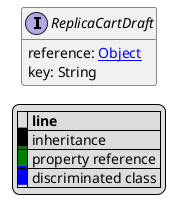@startuml

hide empty fields
hide empty methods
legend
|= |= line |
|<back:black>   </back>| inheritance |
|<back:green>   </back>| property reference |
|<back:blue>   </back>| discriminated class |
endlegend
interface ReplicaCartDraft [[ReplicaCartDraft.svg]]  {
    reference: [[Object.svg Object]]
    key: String
}






@enduml

